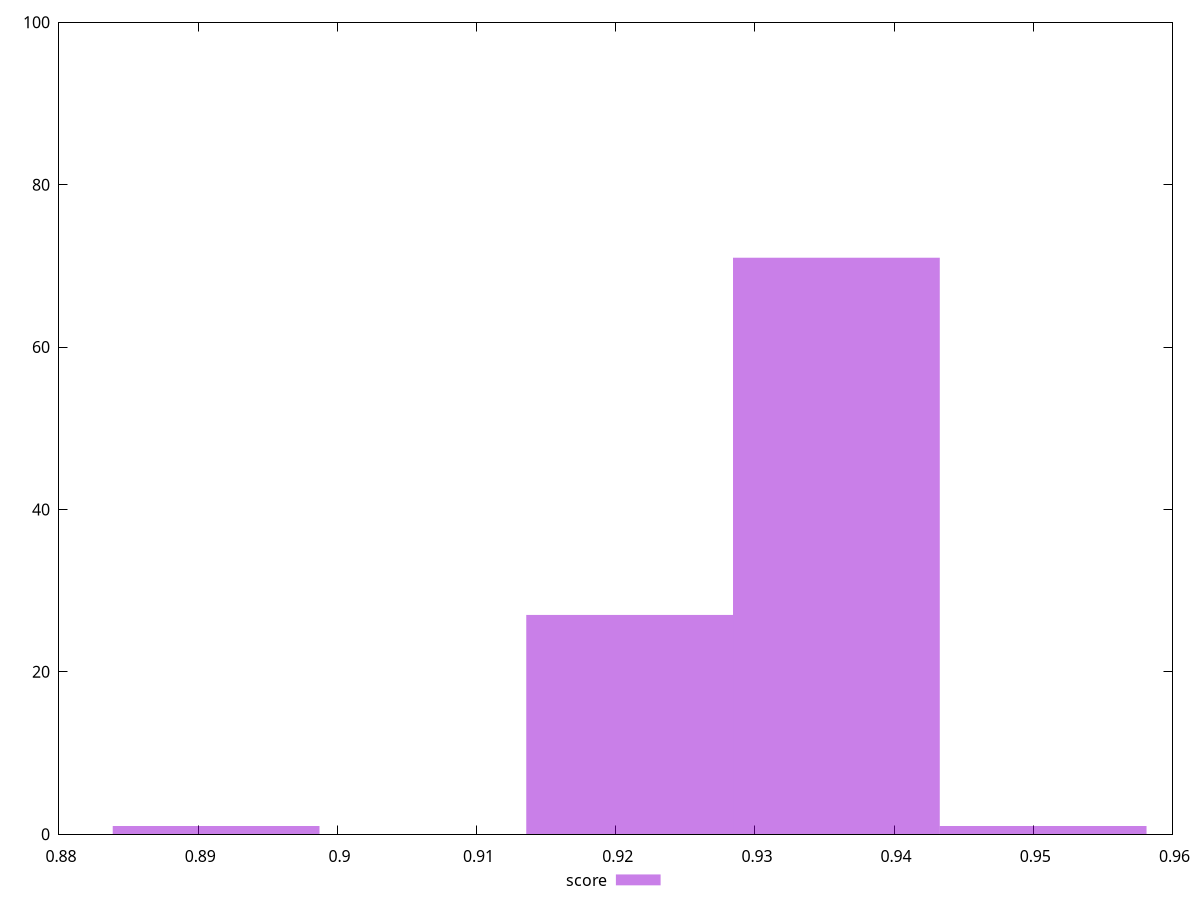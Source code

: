 reset
set terminal svg size 640, 490 enhanced background rgb 'white'
set output "reprap/mainthread-work-breakdown/samples/pages+cached/score/histogram.svg"

$score <<EOF
0.9507069703451383 1
0.8912877846985672 1
0.9358521739334955 71
0.9209973775218527 27
EOF

set key outside below
set boxwidth 0.014854796411642786
set yrange [0:100]
set style fill transparent solid 0.5 noborder

plot \
  $score title "score" with boxes, \


reset